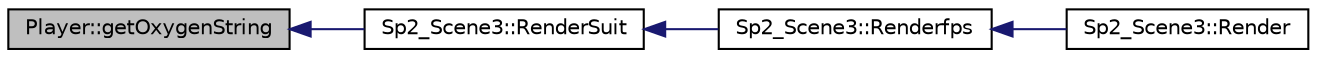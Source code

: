 digraph "Player::getOxygenString"
{
  bgcolor="transparent";
  edge [fontname="Helvetica",fontsize="10",labelfontname="Helvetica",labelfontsize="10"];
  node [fontname="Helvetica",fontsize="10",shape=record];
  rankdir="LR";
  Node1 [label="Player::getOxygenString",height=0.2,width=0.4,color="black", fillcolor="grey75", style="filled", fontcolor="black"];
  Node1 -> Node2 [dir="back",color="midnightblue",fontsize="10",style="solid",fontname="Helvetica"];
  Node2 [label="Sp2_Scene3::RenderSuit",height=0.2,width=0.4,color="black",URL="$classSp2__Scene3.html#ab8b8ee5ac95441f935c1b4d04c3a39c2",tooltip="Rendering of the in-game suit interface and positions. "];
  Node2 -> Node3 [dir="back",color="midnightblue",fontsize="10",style="solid",fontname="Helvetica"];
  Node3 [label="Sp2_Scene3::Renderfps",height=0.2,width=0.4,color="black",URL="$classSp2__Scene3.html#a43e8c34b03c54e12d61a707e5e10e4f2"];
  Node3 -> Node4 [dir="back",color="midnightblue",fontsize="10",style="solid",fontname="Helvetica"];
  Node4 [label="Sp2_Scene3::Render",height=0.2,width=0.4,color="black",URL="$classSp2__Scene3.html#a2227ee0830c9d5f4ca486cc70b140331"];
}
